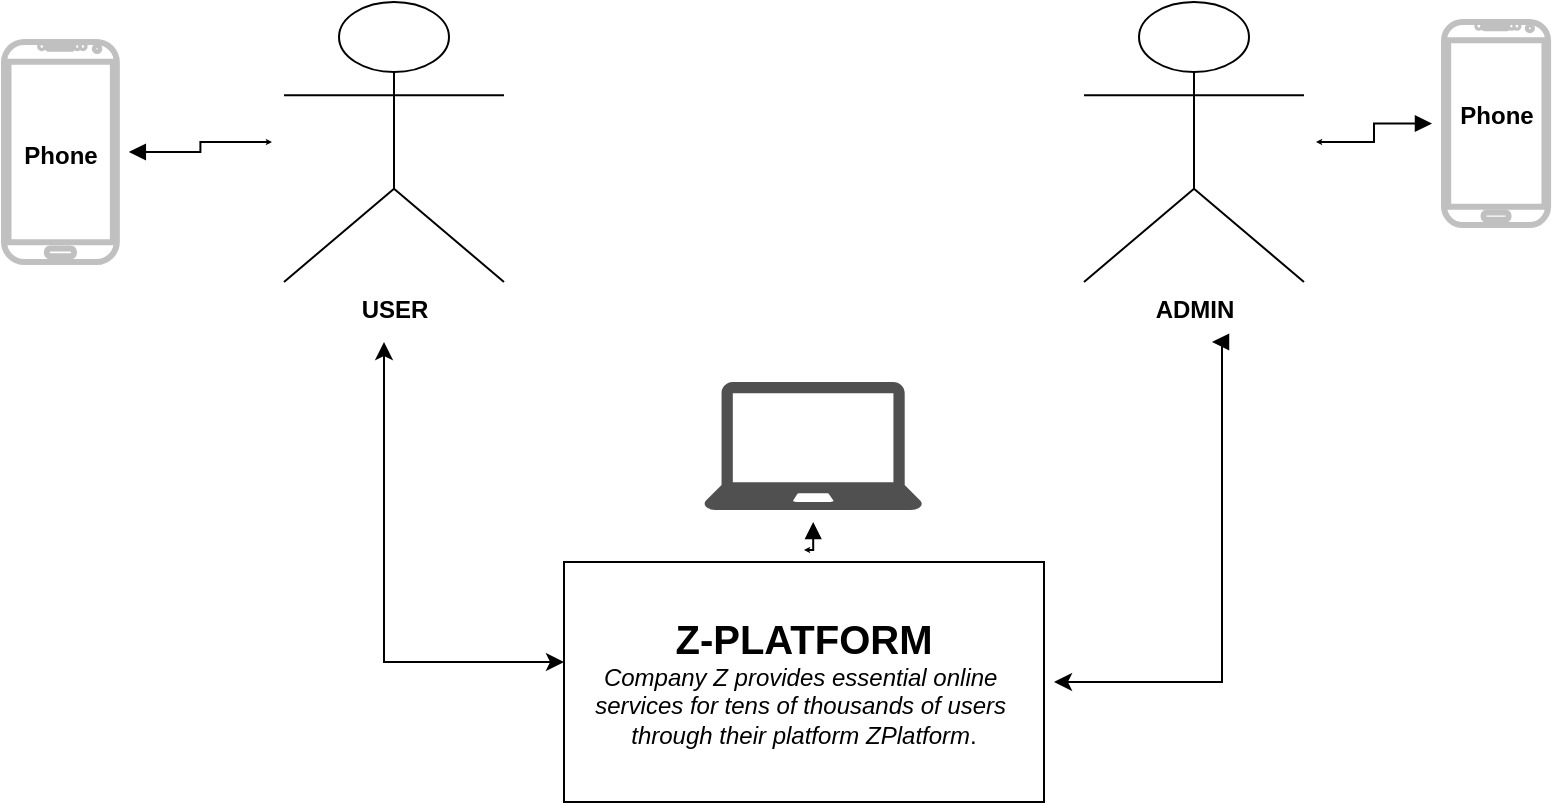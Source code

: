 <mxfile version="19.0.2" type="github">
  <diagram name="Page-1" id="efa7a0a1-bf9b-a30e-e6df-94a7791c09e9">
    <mxGraphModel dx="1426" dy="826" grid="1" gridSize="10" guides="1" tooltips="1" connect="1" arrows="1" fold="1" page="1" pageScale="1" pageWidth="826" pageHeight="1169" background="none" math="0" shadow="0">
      <root>
        <mxCell id="0" />
        <mxCell id="1" parent="0" />
        <mxCell id="fIGNbLslzQy6H-vVIBxo-114" value="&lt;b&gt;USER&lt;/b&gt;" style="shape=umlActor;verticalLabelPosition=bottom;verticalAlign=top;html=1;outlineConnect=0;" vertex="1" parent="1">
          <mxGeometry x="170" y="250" width="110" height="140" as="geometry" />
        </mxCell>
        <mxCell id="fIGNbLslzQy6H-vVIBxo-120" value="" style="edgeStyle=orthogonalEdgeStyle;rounded=0;orthogonalLoop=1;jettySize=auto;html=1;fontSize=20;startArrow=block;startFill=1;targetPerimeterSpacing=6;sourcePerimeterSpacing=6;" edge="1" parent="1">
          <mxGeometry relative="1" as="geometry">
            <mxPoint x="634" y="420" as="sourcePoint" />
            <mxPoint x="555" y="590" as="targetPoint" />
            <Array as="points">
              <mxPoint x="639" y="420" />
              <mxPoint x="639" y="590" />
            </Array>
          </mxGeometry>
        </mxCell>
        <mxCell id="fIGNbLslzQy6H-vVIBxo-115" value="&lt;b&gt;ADMIN&lt;/b&gt;" style="shape=umlActor;verticalLabelPosition=bottom;verticalAlign=top;html=1;outlineConnect=0;gradientColor=none;" vertex="1" parent="1">
          <mxGeometry x="570" y="250" width="110" height="140" as="geometry" />
        </mxCell>
        <mxCell id="fIGNbLslzQy6H-vVIBxo-117" value="&lt;span style=&quot;&quot;&gt;	&lt;/span&gt;&lt;b&gt;&lt;font style=&quot;font-size: 20px;&quot;&gt;Z-PLATFORM&lt;/font&gt;&lt;/b&gt;&lt;br&gt;&lt;div&gt;&lt;i&gt;Company Z provides essential online&amp;nbsp;&lt;/i&gt;&lt;/div&gt;&lt;div&gt;&lt;i&gt;services for tens of thousands of&amp;nbsp;&lt;/i&gt;&lt;i style=&quot;background-color: initial;&quot;&gt;users&amp;nbsp;&lt;/i&gt;&lt;/div&gt;&lt;div&gt;&lt;i style=&quot;background-color: initial;&quot;&gt;through&amp;nbsp;&lt;/i&gt;&lt;i style=&quot;background-color: initial;&quot;&gt;their platform ZPlatform&lt;/i&gt;&lt;span style=&quot;background-color: initial;&quot;&gt;.&lt;/span&gt;&lt;/div&gt;" style="rounded=0;whiteSpace=wrap;html=1;" vertex="1" parent="1">
          <mxGeometry x="310" y="530" width="240" height="120" as="geometry" />
        </mxCell>
        <mxCell id="fIGNbLslzQy6H-vVIBxo-118" value="" style="endArrow=classic;startArrow=classic;html=1;rounded=0;fontSize=20;" edge="1" parent="1">
          <mxGeometry width="50" height="50" relative="1" as="geometry">
            <mxPoint x="310" y="580" as="sourcePoint" />
            <mxPoint x="220" y="420" as="targetPoint" />
            <Array as="points">
              <mxPoint x="220" y="580" />
            </Array>
          </mxGeometry>
        </mxCell>
        <mxCell id="fIGNbLslzQy6H-vVIBxo-128" value="" style="edgeStyle=orthogonalEdgeStyle;rounded=0;orthogonalLoop=1;jettySize=auto;html=1;fontSize=20;startArrow=block;startFill=1;endSize=0;sourcePerimeterSpacing=6;targetPerimeterSpacing=6;" edge="1" parent="1" source="fIGNbLslzQy6H-vVIBxo-121" target="fIGNbLslzQy6H-vVIBxo-114">
          <mxGeometry relative="1" as="geometry" />
        </mxCell>
        <mxCell id="fIGNbLslzQy6H-vVIBxo-129" value="" style="edgeStyle=orthogonalEdgeStyle;rounded=0;orthogonalLoop=1;jettySize=auto;html=1;fontSize=20;startArrow=block;startFill=1;endSize=0;sourcePerimeterSpacing=6;targetPerimeterSpacing=6;" edge="1" parent="1" source="fIGNbLslzQy6H-vVIBxo-124" target="fIGNbLslzQy6H-vVIBxo-115">
          <mxGeometry relative="1" as="geometry" />
        </mxCell>
        <mxCell id="fIGNbLslzQy6H-vVIBxo-133" value="" style="group" vertex="1" connectable="0" parent="1">
          <mxGeometry x="30" y="270" width="56.41" height="110" as="geometry" />
        </mxCell>
        <mxCell id="fIGNbLslzQy6H-vVIBxo-121" value="" style="verticalLabelPosition=bottom;verticalAlign=top;html=1;shadow=0;dashed=0;strokeWidth=3;shape=mxgraph.android.phone2;strokeColor=#c0c0c0;fontSize=20;gradientColor=none;" vertex="1" parent="fIGNbLslzQy6H-vVIBxo-133">
          <mxGeometry width="56.41" height="110" as="geometry" />
        </mxCell>
        <mxCell id="fIGNbLslzQy6H-vVIBxo-131" value="&lt;font style=&quot;font-size: 12px;&quot;&gt;&lt;b&gt;Phone&lt;/b&gt;&lt;/font&gt;" style="text;html=1;align=center;verticalAlign=middle;resizable=0;points=[];autosize=1;strokeColor=none;fillColor=none;fontSize=19;" vertex="1" parent="fIGNbLslzQy6H-vVIBxo-133">
          <mxGeometry x="3.2" y="40" width="50" height="30" as="geometry" />
        </mxCell>
        <mxCell id="fIGNbLslzQy6H-vVIBxo-134" value="" style="group" vertex="1" connectable="0" parent="1">
          <mxGeometry x="750" y="260" width="52.05" height="101.5" as="geometry" />
        </mxCell>
        <mxCell id="fIGNbLslzQy6H-vVIBxo-124" value="" style="verticalLabelPosition=bottom;verticalAlign=top;html=1;shadow=0;dashed=0;strokeWidth=3;shape=mxgraph.android.phone2;strokeColor=#c0c0c0;fontSize=20;gradientColor=none;" vertex="1" parent="fIGNbLslzQy6H-vVIBxo-134">
          <mxGeometry width="52.05" height="101.5" as="geometry" />
        </mxCell>
        <mxCell id="fIGNbLslzQy6H-vVIBxo-132" value="&lt;font style=&quot;font-size: 12px;&quot;&gt;&lt;b&gt;Phone&lt;/b&gt;&lt;/font&gt;" style="text;html=1;align=center;verticalAlign=middle;resizable=0;points=[];autosize=1;strokeColor=none;fillColor=none;fontSize=19;" vertex="1" parent="fIGNbLslzQy6H-vVIBxo-134">
          <mxGeometry x="1.03" y="30" width="50" height="30" as="geometry" />
        </mxCell>
        <mxCell id="fIGNbLslzQy6H-vVIBxo-136" value="" style="edgeStyle=orthogonalEdgeStyle;rounded=0;orthogonalLoop=1;jettySize=auto;html=1;fontSize=12;startArrow=block;startFill=1;endSize=0;sourcePerimeterSpacing=6;targetPerimeterSpacing=6;" edge="1" parent="1" source="fIGNbLslzQy6H-vVIBxo-135" target="fIGNbLslzQy6H-vVIBxo-117">
          <mxGeometry relative="1" as="geometry" />
        </mxCell>
        <mxCell id="fIGNbLslzQy6H-vVIBxo-135" value="" style="sketch=0;pointerEvents=1;shadow=0;dashed=0;html=1;strokeColor=none;fillColor=#505050;labelPosition=center;verticalLabelPosition=bottom;verticalAlign=top;outlineConnect=0;align=center;shape=mxgraph.office.devices.laptop;fontSize=12;" vertex="1" parent="1">
          <mxGeometry x="380" y="440" width="109.18" height="64" as="geometry" />
        </mxCell>
      </root>
    </mxGraphModel>
  </diagram>
</mxfile>
